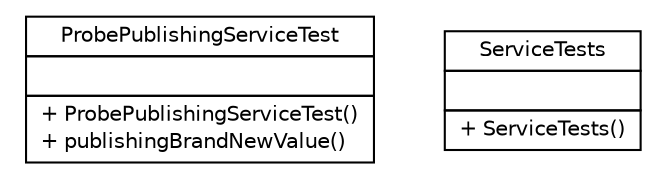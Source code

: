 #!/usr/local/bin/dot
#
# Class diagram 
# Generated by UMLGraph version 5.1 (http://www.umlgraph.org/)
#

digraph G {
	edge [fontname="Helvetica",fontsize=10,labelfontname="Helvetica",labelfontsize=10];
	node [fontname="Helvetica",fontsize=10,shape=plaintext];
	nodesep=0.25;
	ranksep=0.5;
	// net.sereneproject.collector.service.impl.ProbePublishingServiceTest
	c76 [label=<<table title="net.sereneproject.collector.service.impl.ProbePublishingServiceTest" border="0" cellborder="1" cellspacing="0" cellpadding="2" port="p" href="./ProbePublishingServiceTest.html">
		<tr><td><table border="0" cellspacing="0" cellpadding="1">
<tr><td align="center" balign="center"> ProbePublishingServiceTest </td></tr>
		</table></td></tr>
		<tr><td><table border="0" cellspacing="0" cellpadding="1">
<tr><td align="left" balign="left">  </td></tr>
		</table></td></tr>
		<tr><td><table border="0" cellspacing="0" cellpadding="1">
<tr><td align="left" balign="left"> + ProbePublishingServiceTest() </td></tr>
<tr><td align="left" balign="left"> + publishingBrandNewValue() </td></tr>
		</table></td></tr>
		</table>>, fontname="Helvetica", fontcolor="black", fontsize=10.0];
	// net.sereneproject.collector.service.impl.ServiceTests
	c77 [label=<<table title="net.sereneproject.collector.service.impl.ServiceTests" border="0" cellborder="1" cellspacing="0" cellpadding="2" port="p" href="./ServiceTests.html">
		<tr><td><table border="0" cellspacing="0" cellpadding="1">
<tr><td align="center" balign="center"> ServiceTests </td></tr>
		</table></td></tr>
		<tr><td><table border="0" cellspacing="0" cellpadding="1">
<tr><td align="left" balign="left">  </td></tr>
		</table></td></tr>
		<tr><td><table border="0" cellspacing="0" cellpadding="1">
<tr><td align="left" balign="left"> + ServiceTests() </td></tr>
		</table></td></tr>
		</table>>, fontname="Helvetica", fontcolor="black", fontsize=10.0];
}

